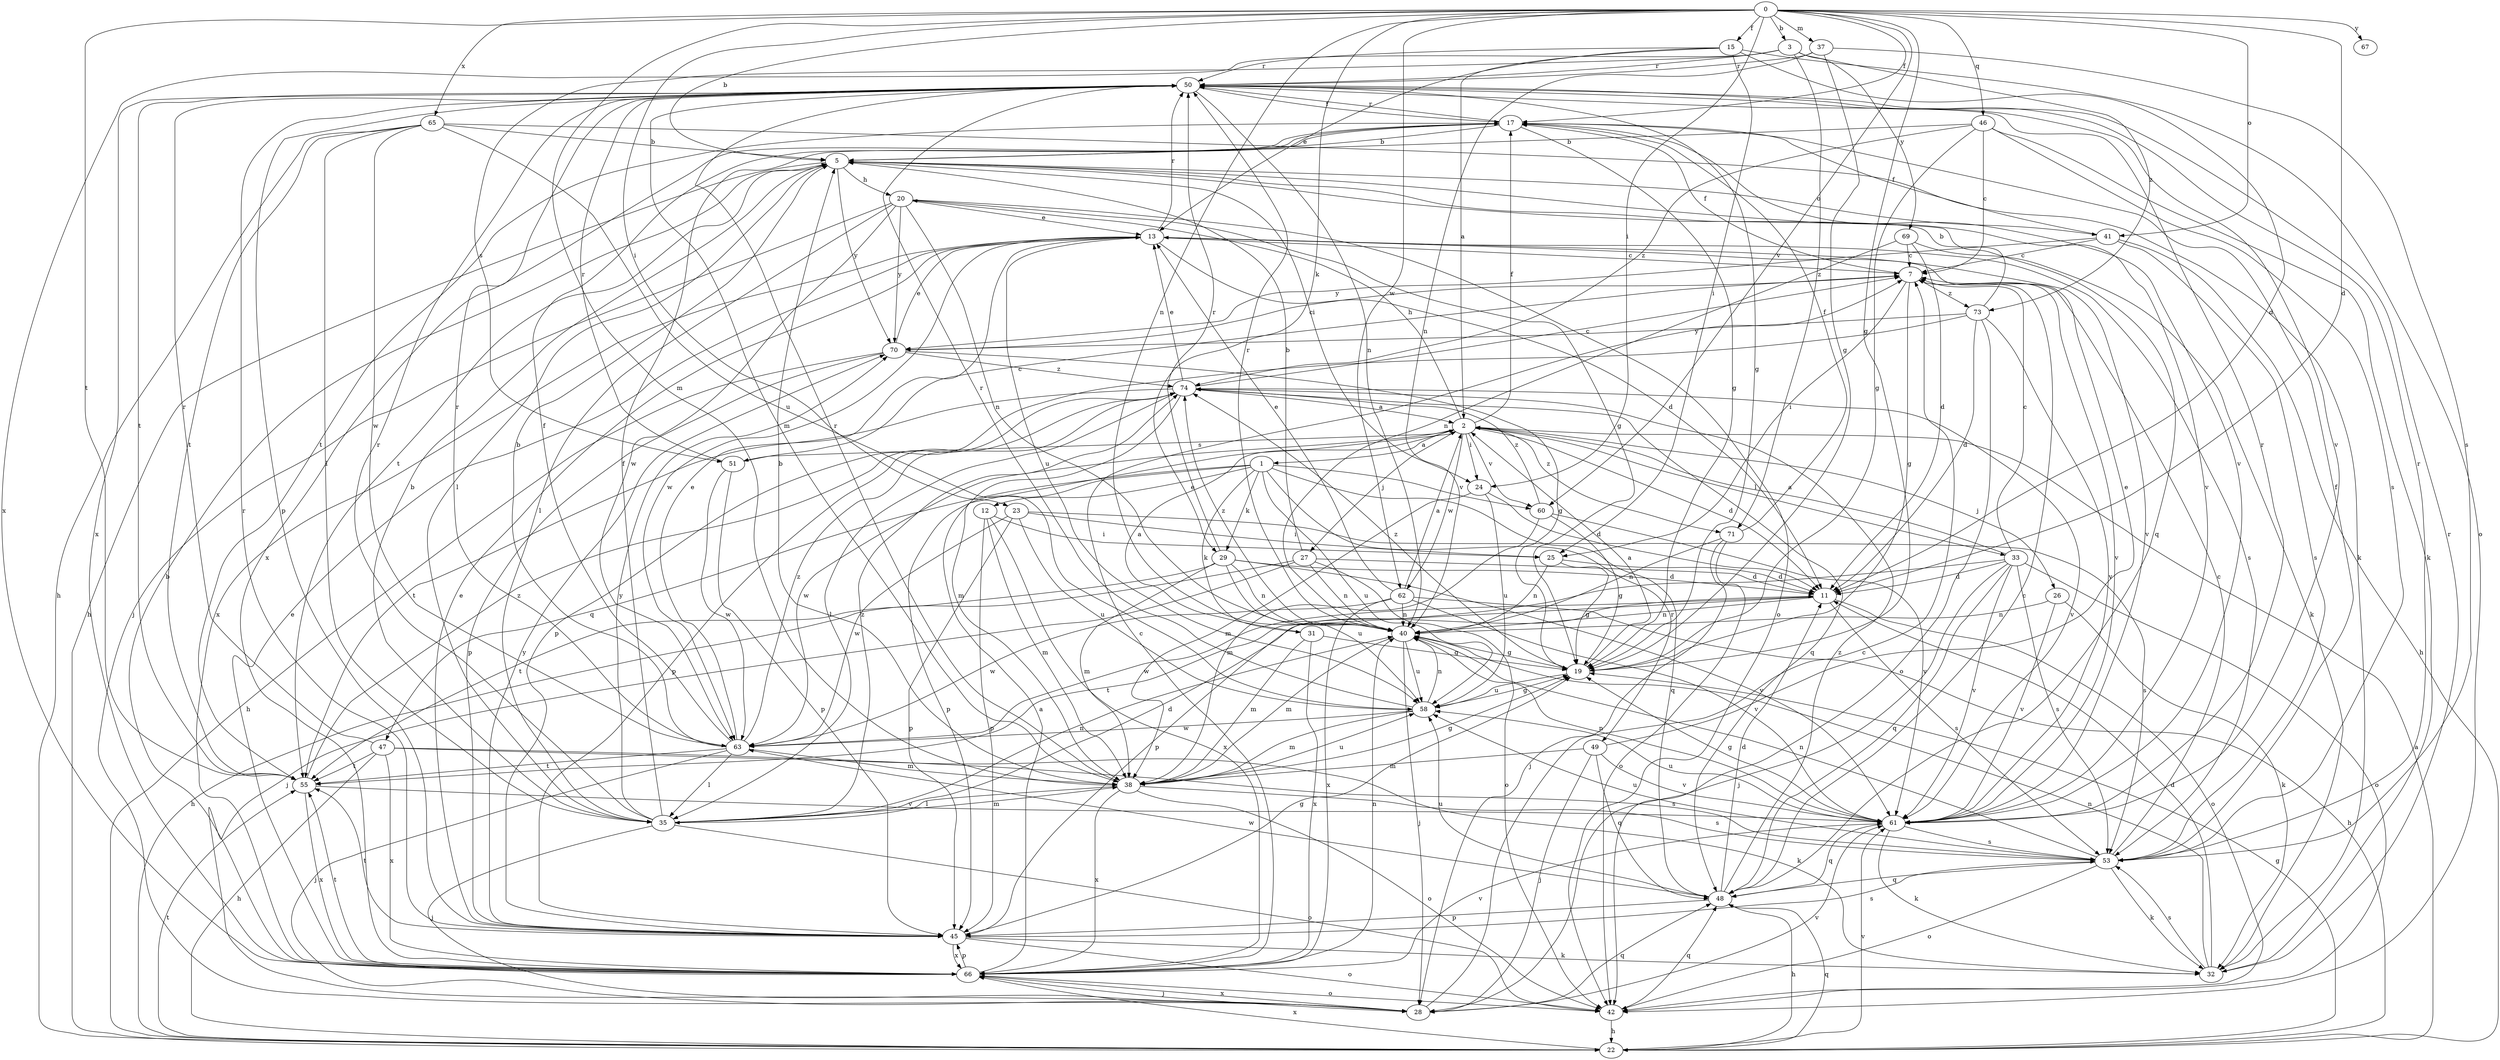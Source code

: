 strict digraph  {
0;
1;
2;
3;
5;
7;
11;
12;
13;
15;
17;
19;
20;
22;
23;
24;
25;
26;
27;
28;
29;
31;
32;
33;
35;
37;
38;
40;
41;
42;
45;
46;
47;
48;
49;
50;
51;
53;
55;
58;
60;
61;
62;
63;
65;
66;
67;
69;
70;
71;
73;
74;
0 -> 3  [label=b];
0 -> 5  [label=b];
0 -> 11  [label=d];
0 -> 15  [label=f];
0 -> 17  [label=f];
0 -> 19  [label=g];
0 -> 23  [label=i];
0 -> 24  [label=i];
0 -> 29  [label=k];
0 -> 37  [label=m];
0 -> 38  [label=m];
0 -> 40  [label=n];
0 -> 41  [label=o];
0 -> 46  [label=q];
0 -> 55  [label=t];
0 -> 60  [label=v];
0 -> 62  [label=w];
0 -> 65  [label=x];
0 -> 67  [label=y];
1 -> 12  [label=e];
1 -> 29  [label=k];
1 -> 31  [label=k];
1 -> 45  [label=p];
1 -> 47  [label=q];
1 -> 48  [label=q];
1 -> 49  [label=r];
1 -> 58  [label=u];
1 -> 60  [label=v];
2 -> 1  [label=a];
2 -> 11  [label=d];
2 -> 17  [label=f];
2 -> 20  [label=h];
2 -> 24  [label=i];
2 -> 26  [label=j];
2 -> 27  [label=j];
2 -> 33  [label=l];
2 -> 51  [label=s];
2 -> 60  [label=v];
2 -> 62  [label=w];
2 -> 63  [label=w];
2 -> 71  [label=z];
3 -> 50  [label=r];
3 -> 51  [label=s];
3 -> 66  [label=x];
3 -> 69  [label=y];
3 -> 71  [label=z];
3 -> 73  [label=z];
5 -> 20  [label=h];
5 -> 22  [label=h];
5 -> 24  [label=i];
5 -> 35  [label=l];
5 -> 41  [label=o];
5 -> 48  [label=q];
5 -> 55  [label=t];
5 -> 61  [label=v];
5 -> 70  [label=y];
7 -> 17  [label=f];
7 -> 19  [label=g];
7 -> 25  [label=i];
7 -> 61  [label=v];
7 -> 73  [label=z];
11 -> 40  [label=n];
11 -> 42  [label=o];
11 -> 53  [label=s];
11 -> 55  [label=t];
11 -> 63  [label=w];
12 -> 25  [label=i];
12 -> 38  [label=m];
12 -> 45  [label=p];
12 -> 66  [label=x];
13 -> 7  [label=c];
13 -> 11  [label=d];
13 -> 50  [label=r];
13 -> 53  [label=s];
13 -> 58  [label=u];
13 -> 61  [label=v];
13 -> 63  [label=w];
13 -> 66  [label=x];
15 -> 2  [label=a];
15 -> 11  [label=d];
15 -> 13  [label=e];
15 -> 25  [label=i];
15 -> 42  [label=o];
15 -> 50  [label=r];
17 -> 5  [label=b];
17 -> 19  [label=g];
17 -> 50  [label=r];
17 -> 55  [label=t];
17 -> 61  [label=v];
17 -> 66  [label=x];
19 -> 2  [label=a];
19 -> 58  [label=u];
19 -> 74  [label=z];
20 -> 13  [label=e];
20 -> 19  [label=g];
20 -> 28  [label=j];
20 -> 35  [label=l];
20 -> 40  [label=n];
20 -> 42  [label=o];
20 -> 63  [label=w];
20 -> 70  [label=y];
22 -> 2  [label=a];
22 -> 19  [label=g];
22 -> 48  [label=q];
22 -> 55  [label=t];
22 -> 61  [label=v];
22 -> 66  [label=x];
23 -> 25  [label=i];
23 -> 45  [label=p];
23 -> 53  [label=s];
23 -> 58  [label=u];
23 -> 63  [label=w];
24 -> 11  [label=d];
24 -> 38  [label=m];
24 -> 58  [label=u];
25 -> 11  [label=d];
25 -> 19  [label=g];
25 -> 40  [label=n];
26 -> 32  [label=k];
26 -> 40  [label=n];
26 -> 61  [label=v];
27 -> 5  [label=b];
27 -> 11  [label=d];
27 -> 22  [label=h];
27 -> 28  [label=j];
27 -> 40  [label=n];
27 -> 42  [label=o];
28 -> 7  [label=c];
28 -> 48  [label=q];
28 -> 61  [label=v];
28 -> 66  [label=x];
29 -> 11  [label=d];
29 -> 38  [label=m];
29 -> 40  [label=n];
29 -> 50  [label=r];
29 -> 55  [label=t];
29 -> 58  [label=u];
29 -> 61  [label=v];
31 -> 2  [label=a];
31 -> 19  [label=g];
31 -> 38  [label=m];
31 -> 66  [label=x];
32 -> 11  [label=d];
32 -> 40  [label=n];
32 -> 50  [label=r];
32 -> 53  [label=s];
33 -> 2  [label=a];
33 -> 7  [label=c];
33 -> 11  [label=d];
33 -> 28  [label=j];
33 -> 42  [label=o];
33 -> 45  [label=p];
33 -> 48  [label=q];
33 -> 53  [label=s];
33 -> 61  [label=v];
35 -> 5  [label=b];
35 -> 11  [label=d];
35 -> 17  [label=f];
35 -> 28  [label=j];
35 -> 38  [label=m];
35 -> 40  [label=n];
35 -> 42  [label=o];
35 -> 50  [label=r];
35 -> 70  [label=y];
35 -> 74  [label=z];
37 -> 19  [label=g];
37 -> 40  [label=n];
37 -> 50  [label=r];
37 -> 53  [label=s];
38 -> 5  [label=b];
38 -> 19  [label=g];
38 -> 35  [label=l];
38 -> 42  [label=o];
38 -> 50  [label=r];
38 -> 53  [label=s];
38 -> 58  [label=u];
38 -> 66  [label=x];
40 -> 19  [label=g];
40 -> 28  [label=j];
40 -> 38  [label=m];
40 -> 50  [label=r];
40 -> 58  [label=u];
40 -> 74  [label=z];
41 -> 7  [label=c];
41 -> 17  [label=f];
41 -> 22  [label=h];
41 -> 53  [label=s];
41 -> 70  [label=y];
42 -> 22  [label=h];
42 -> 48  [label=q];
45 -> 13  [label=e];
45 -> 19  [label=g];
45 -> 32  [label=k];
45 -> 42  [label=o];
45 -> 50  [label=r];
45 -> 53  [label=s];
45 -> 55  [label=t];
45 -> 66  [label=x];
45 -> 70  [label=y];
46 -> 5  [label=b];
46 -> 7  [label=c];
46 -> 19  [label=g];
46 -> 32  [label=k];
46 -> 53  [label=s];
46 -> 74  [label=z];
47 -> 22  [label=h];
47 -> 32  [label=k];
47 -> 50  [label=r];
47 -> 53  [label=s];
47 -> 55  [label=t];
47 -> 66  [label=x];
48 -> 7  [label=c];
48 -> 11  [label=d];
48 -> 22  [label=h];
48 -> 45  [label=p];
48 -> 58  [label=u];
48 -> 63  [label=w];
48 -> 74  [label=z];
49 -> 13  [label=e];
49 -> 28  [label=j];
49 -> 38  [label=m];
49 -> 48  [label=q];
49 -> 61  [label=v];
50 -> 17  [label=f];
50 -> 19  [label=g];
50 -> 38  [label=m];
50 -> 40  [label=n];
50 -> 45  [label=p];
50 -> 55  [label=t];
50 -> 61  [label=v];
50 -> 66  [label=x];
51 -> 7  [label=c];
51 -> 45  [label=p];
51 -> 50  [label=r];
51 -> 63  [label=w];
53 -> 7  [label=c];
53 -> 17  [label=f];
53 -> 32  [label=k];
53 -> 40  [label=n];
53 -> 42  [label=o];
53 -> 48  [label=q];
53 -> 50  [label=r];
53 -> 58  [label=u];
55 -> 61  [label=v];
55 -> 66  [label=x];
55 -> 74  [label=z];
58 -> 19  [label=g];
58 -> 38  [label=m];
58 -> 40  [label=n];
58 -> 50  [label=r];
58 -> 63  [label=w];
60 -> 19  [label=g];
60 -> 38  [label=m];
60 -> 61  [label=v];
60 -> 74  [label=z];
61 -> 19  [label=g];
61 -> 32  [label=k];
61 -> 40  [label=n];
61 -> 48  [label=q];
61 -> 50  [label=r];
61 -> 53  [label=s];
61 -> 58  [label=u];
62 -> 2  [label=a];
62 -> 13  [label=e];
62 -> 22  [label=h];
62 -> 40  [label=n];
62 -> 61  [label=v];
62 -> 63  [label=w];
62 -> 66  [label=x];
63 -> 5  [label=b];
63 -> 13  [label=e];
63 -> 17  [label=f];
63 -> 28  [label=j];
63 -> 35  [label=l];
63 -> 38  [label=m];
63 -> 50  [label=r];
63 -> 55  [label=t];
63 -> 74  [label=z];
65 -> 5  [label=b];
65 -> 22  [label=h];
65 -> 32  [label=k];
65 -> 35  [label=l];
65 -> 55  [label=t];
65 -> 58  [label=u];
65 -> 63  [label=w];
66 -> 2  [label=a];
66 -> 5  [label=b];
66 -> 7  [label=c];
66 -> 13  [label=e];
66 -> 28  [label=j];
66 -> 40  [label=n];
66 -> 42  [label=o];
66 -> 45  [label=p];
66 -> 55  [label=t];
66 -> 61  [label=v];
69 -> 7  [label=c];
69 -> 11  [label=d];
69 -> 32  [label=k];
69 -> 40  [label=n];
70 -> 7  [label=c];
70 -> 13  [label=e];
70 -> 19  [label=g];
70 -> 22  [label=h];
70 -> 45  [label=p];
70 -> 74  [label=z];
71 -> 17  [label=f];
71 -> 28  [label=j];
71 -> 40  [label=n];
71 -> 42  [label=o];
73 -> 5  [label=b];
73 -> 11  [label=d];
73 -> 42  [label=o];
73 -> 45  [label=p];
73 -> 61  [label=v];
73 -> 70  [label=y];
74 -> 2  [label=a];
74 -> 7  [label=c];
74 -> 13  [label=e];
74 -> 35  [label=l];
74 -> 38  [label=m];
74 -> 45  [label=p];
74 -> 48  [label=q];
74 -> 55  [label=t];
74 -> 61  [label=v];
}
